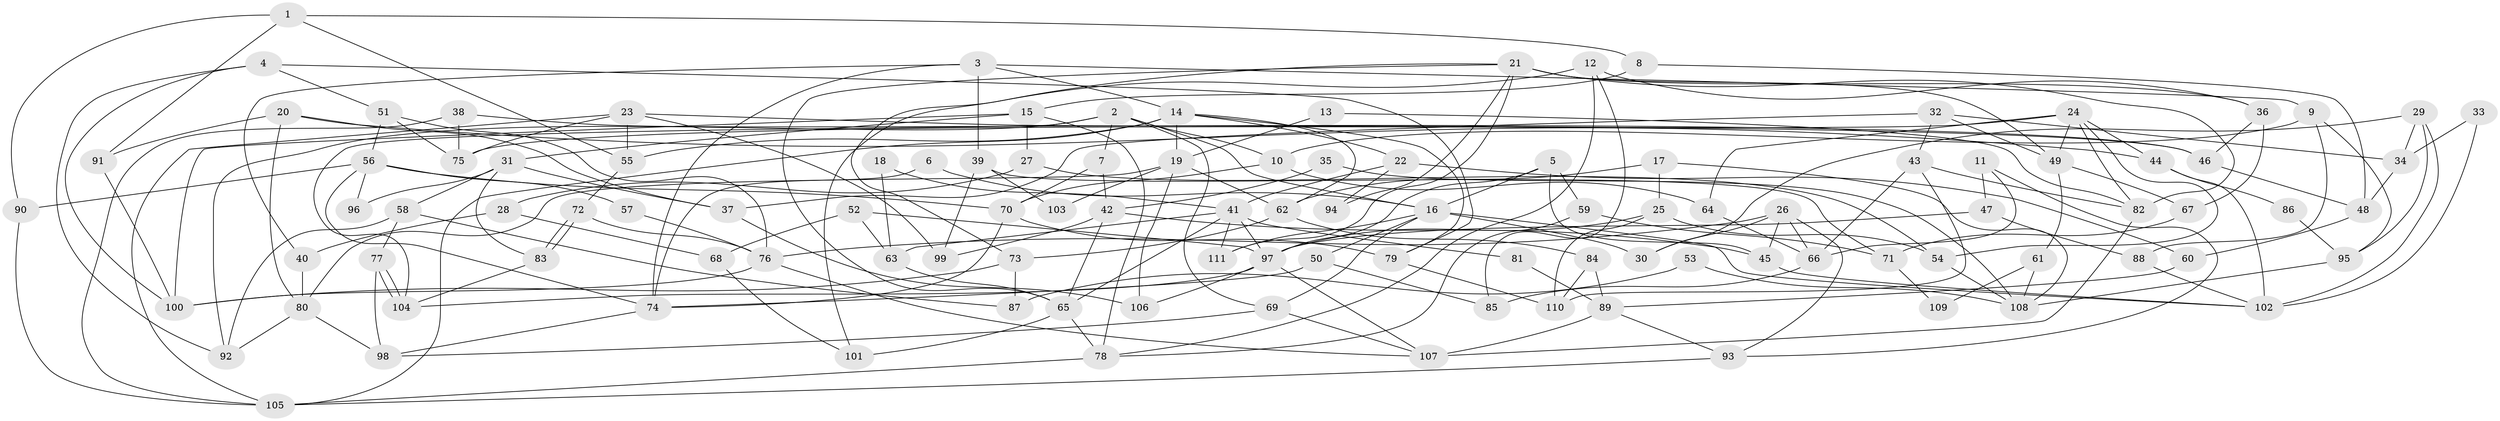 // coarse degree distribution, {1: 0.06060606060606061, 4: 0.24242424242424243, 3: 0.24242424242424243, 2: 0.06060606060606061, 12: 0.030303030303030304, 5: 0.06060606060606061, 8: 0.030303030303030304, 6: 0.06060606060606061, 7: 0.09090909090909091, 10: 0.030303030303030304, 9: 0.06060606060606061, 15: 0.030303030303030304}
// Generated by graph-tools (version 1.1) at 2025/53/03/04/25 21:53:35]
// undirected, 111 vertices, 222 edges
graph export_dot {
graph [start="1"]
  node [color=gray90,style=filled];
  1;
  2;
  3;
  4;
  5;
  6;
  7;
  8;
  9;
  10;
  11;
  12;
  13;
  14;
  15;
  16;
  17;
  18;
  19;
  20;
  21;
  22;
  23;
  24;
  25;
  26;
  27;
  28;
  29;
  30;
  31;
  32;
  33;
  34;
  35;
  36;
  37;
  38;
  39;
  40;
  41;
  42;
  43;
  44;
  45;
  46;
  47;
  48;
  49;
  50;
  51;
  52;
  53;
  54;
  55;
  56;
  57;
  58;
  59;
  60;
  61;
  62;
  63;
  64;
  65;
  66;
  67;
  68;
  69;
  70;
  71;
  72;
  73;
  74;
  75;
  76;
  77;
  78;
  79;
  80;
  81;
  82;
  83;
  84;
  85;
  86;
  87;
  88;
  89;
  90;
  91;
  92;
  93;
  94;
  95;
  96;
  97;
  98;
  99;
  100;
  101;
  102;
  103;
  104;
  105;
  106;
  107;
  108;
  109;
  110;
  111;
  1 -- 90;
  1 -- 55;
  1 -- 8;
  1 -- 91;
  2 -- 92;
  2 -- 16;
  2 -- 7;
  2 -- 10;
  2 -- 69;
  2 -- 104;
  3 -- 40;
  3 -- 74;
  3 -- 9;
  3 -- 14;
  3 -- 39;
  4 -- 100;
  4 -- 79;
  4 -- 51;
  4 -- 92;
  5 -- 97;
  5 -- 16;
  5 -- 45;
  5 -- 59;
  6 -- 16;
  6 -- 74;
  7 -- 70;
  7 -- 42;
  8 -- 48;
  8 -- 15;
  9 -- 88;
  9 -- 10;
  9 -- 95;
  10 -- 64;
  10 -- 70;
  11 -- 66;
  11 -- 93;
  11 -- 47;
  12 -- 78;
  12 -- 85;
  12 -- 36;
  12 -- 101;
  13 -- 19;
  13 -- 82;
  14 -- 62;
  14 -- 19;
  14 -- 22;
  14 -- 55;
  14 -- 79;
  14 -- 105;
  15 -- 78;
  15 -- 27;
  15 -- 31;
  15 -- 100;
  16 -- 102;
  16 -- 69;
  16 -- 30;
  16 -- 50;
  16 -- 111;
  17 -- 62;
  17 -- 108;
  17 -- 25;
  18 -- 41;
  18 -- 63;
  19 -- 62;
  19 -- 80;
  19 -- 103;
  19 -- 106;
  20 -- 37;
  20 -- 91;
  20 -- 44;
  20 -- 80;
  21 -- 49;
  21 -- 36;
  21 -- 65;
  21 -- 73;
  21 -- 82;
  21 -- 94;
  21 -- 111;
  22 -- 41;
  22 -- 60;
  22 -- 94;
  23 -- 55;
  23 -- 75;
  23 -- 46;
  23 -- 99;
  23 -- 105;
  24 -- 49;
  24 -- 75;
  24 -- 44;
  24 -- 54;
  24 -- 64;
  24 -- 82;
  25 -- 97;
  25 -- 54;
  25 -- 110;
  26 -- 45;
  26 -- 66;
  26 -- 30;
  26 -- 76;
  26 -- 93;
  27 -- 54;
  27 -- 28;
  28 -- 68;
  28 -- 40;
  29 -- 102;
  29 -- 30;
  29 -- 34;
  29 -- 95;
  31 -- 83;
  31 -- 37;
  31 -- 58;
  31 -- 96;
  32 -- 37;
  32 -- 43;
  32 -- 34;
  32 -- 49;
  33 -- 34;
  33 -- 102;
  34 -- 48;
  35 -- 42;
  35 -- 108;
  36 -- 46;
  36 -- 67;
  37 -- 106;
  38 -- 46;
  38 -- 105;
  38 -- 75;
  39 -- 99;
  39 -- 71;
  39 -- 103;
  40 -- 80;
  41 -- 97;
  41 -- 111;
  41 -- 63;
  41 -- 65;
  41 -- 81;
  42 -- 65;
  42 -- 45;
  42 -- 99;
  43 -- 82;
  43 -- 110;
  43 -- 66;
  44 -- 86;
  44 -- 102;
  45 -- 102;
  46 -- 48;
  47 -- 97;
  47 -- 88;
  48 -- 60;
  49 -- 67;
  49 -- 61;
  50 -- 74;
  50 -- 85;
  51 -- 76;
  51 -- 56;
  51 -- 75;
  52 -- 97;
  52 -- 63;
  52 -- 68;
  53 -- 108;
  53 -- 87;
  54 -- 108;
  55 -- 72;
  56 -- 74;
  56 -- 57;
  56 -- 70;
  56 -- 90;
  56 -- 96;
  57 -- 76;
  58 -- 92;
  58 -- 77;
  58 -- 87;
  59 -- 78;
  59 -- 71;
  60 -- 89;
  61 -- 108;
  61 -- 109;
  62 -- 84;
  62 -- 73;
  63 -- 65;
  64 -- 66;
  65 -- 78;
  65 -- 101;
  66 -- 85;
  67 -- 71;
  68 -- 101;
  69 -- 98;
  69 -- 107;
  70 -- 74;
  70 -- 79;
  71 -- 109;
  72 -- 83;
  72 -- 83;
  72 -- 76;
  73 -- 100;
  73 -- 87;
  74 -- 98;
  76 -- 107;
  76 -- 100;
  77 -- 104;
  77 -- 104;
  77 -- 98;
  78 -- 105;
  79 -- 110;
  80 -- 92;
  80 -- 98;
  81 -- 89;
  82 -- 107;
  83 -- 104;
  84 -- 89;
  84 -- 110;
  86 -- 95;
  88 -- 102;
  89 -- 107;
  89 -- 93;
  90 -- 105;
  91 -- 100;
  93 -- 105;
  95 -- 108;
  97 -- 104;
  97 -- 107;
  97 -- 106;
}
